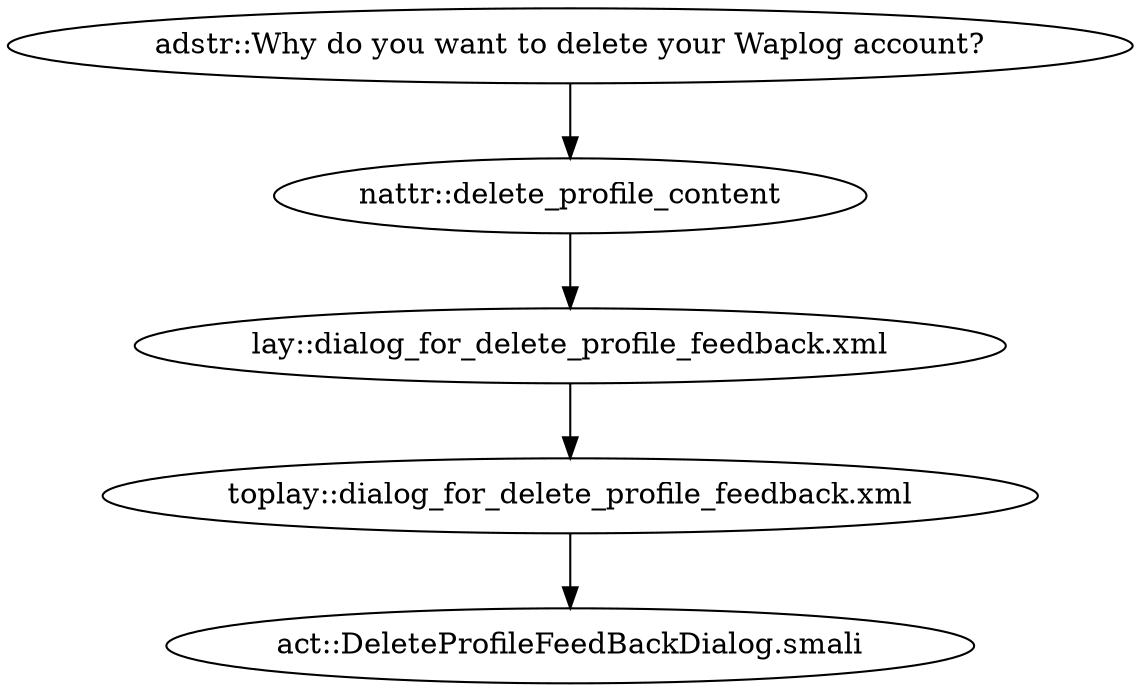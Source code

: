 digraph G {
"adstr::Why do you want to delete your Waplog account?" -> "nattr::delete_profile_content"
"nattr::delete_profile_content" -> "lay::dialog_for_delete_profile_feedback.xml"
"lay::dialog_for_delete_profile_feedback.xml" -> "toplay::dialog_for_delete_profile_feedback.xml"
"toplay::dialog_for_delete_profile_feedback.xml" -> "act::DeleteProfileFeedBackDialog.smali"
}
